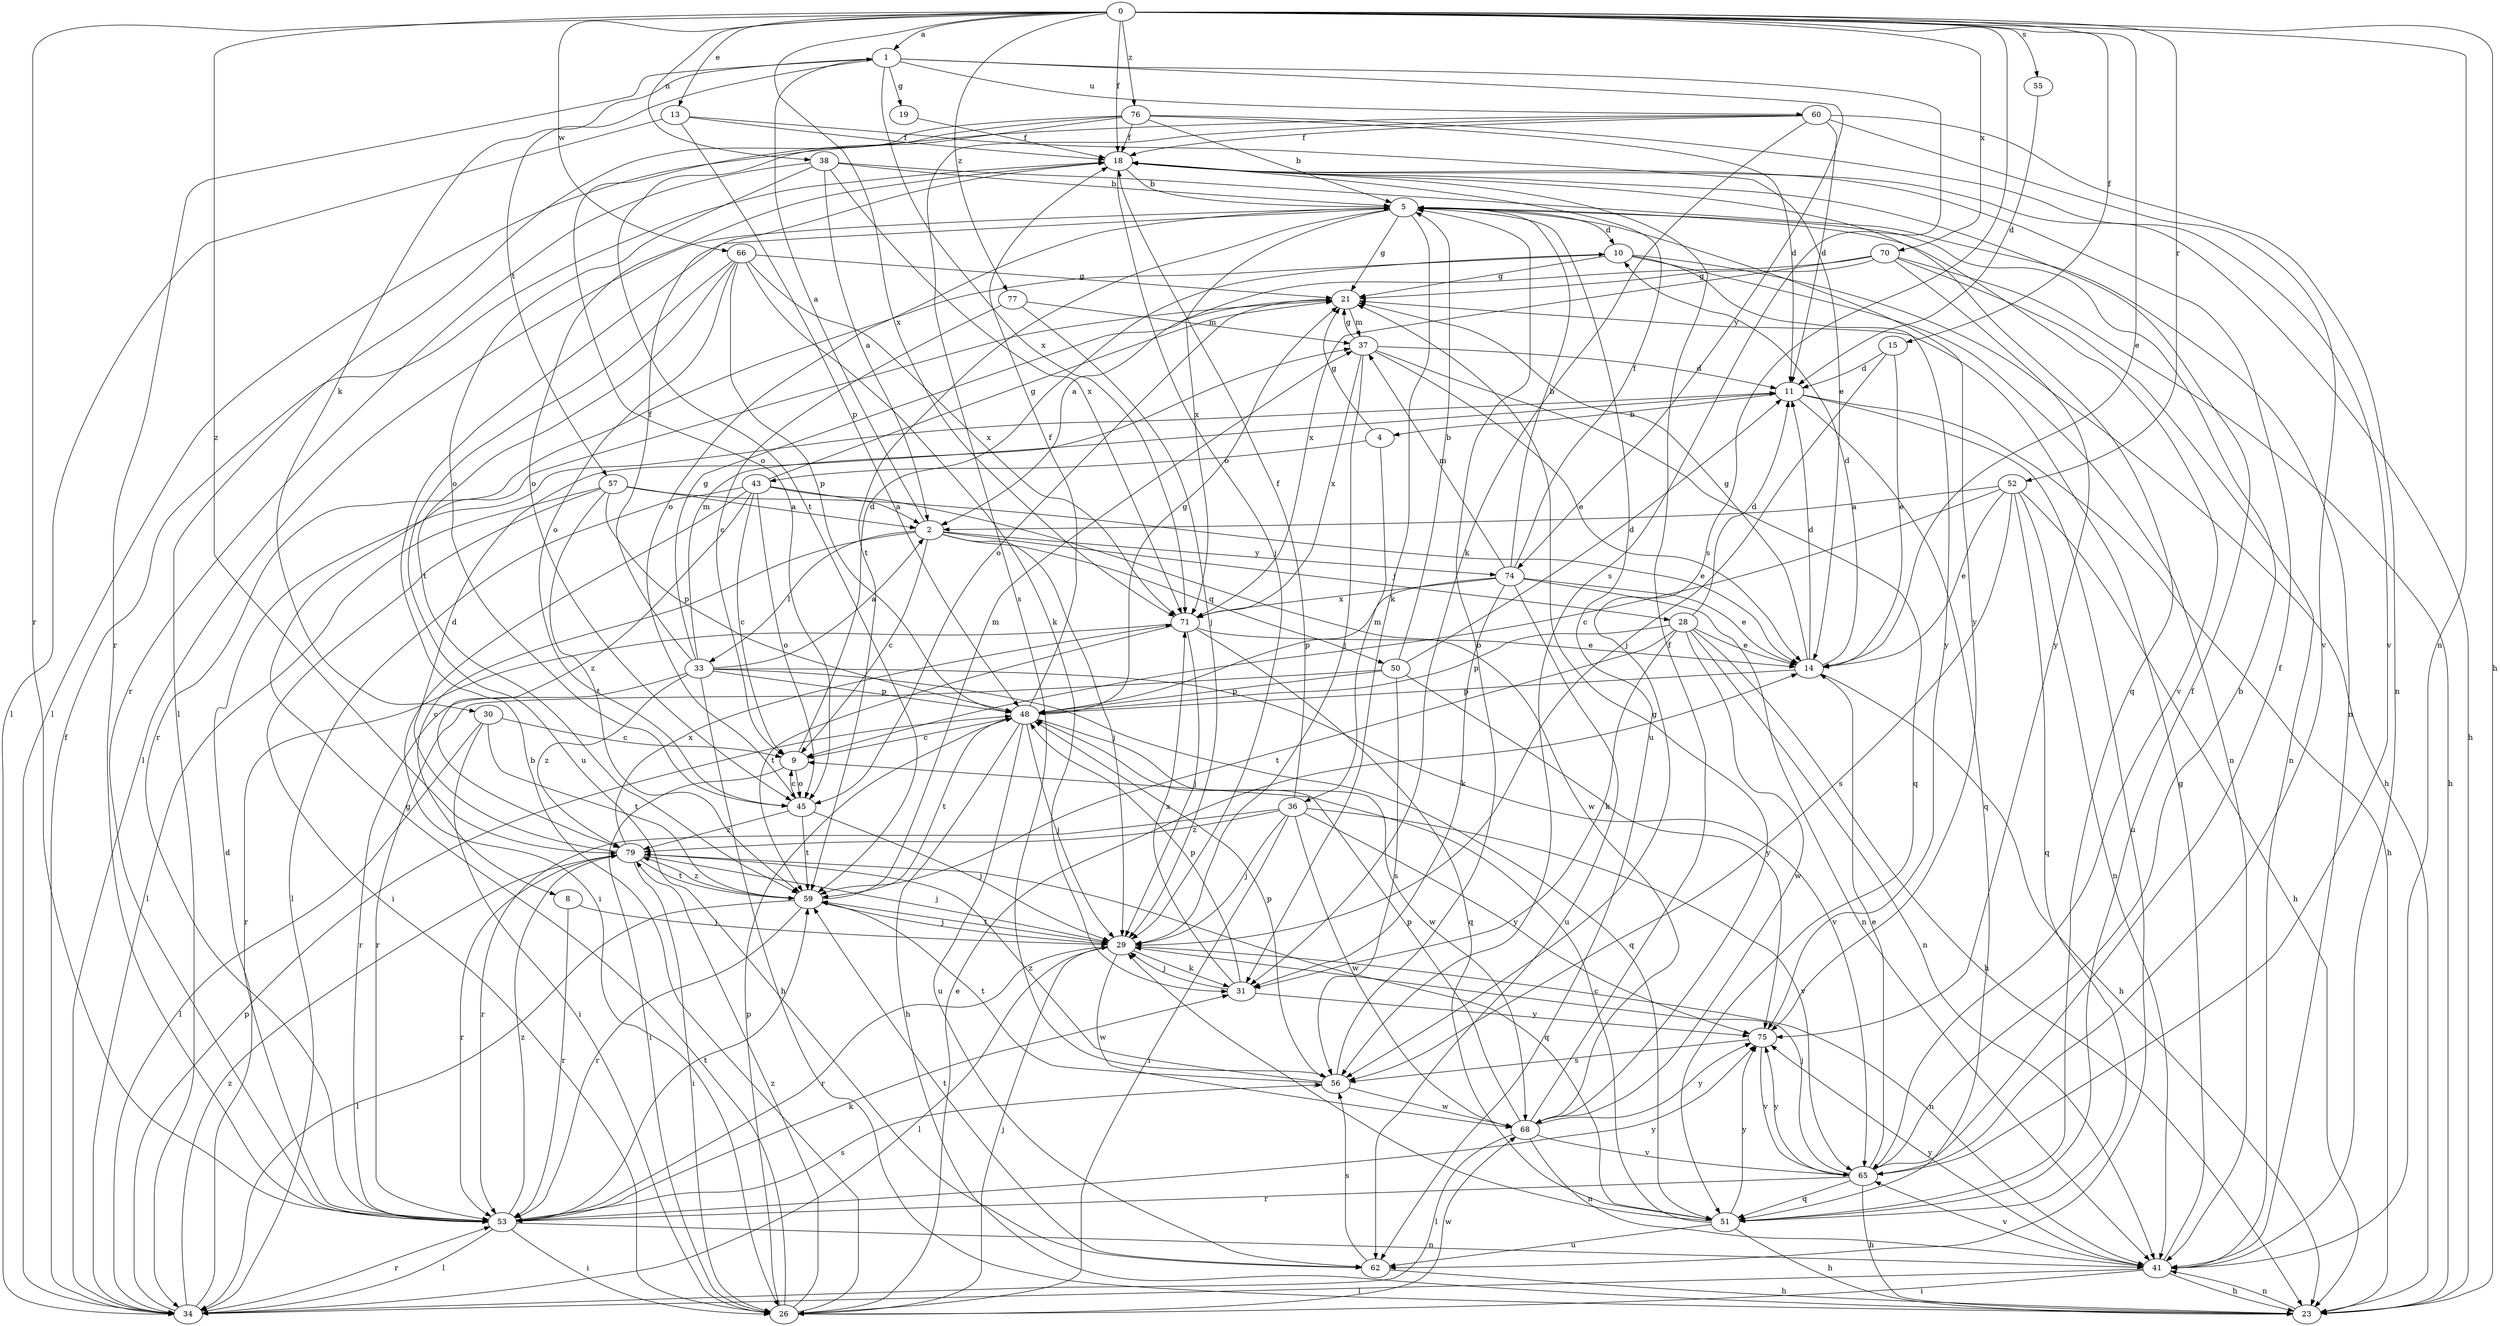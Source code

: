 strict digraph  {
0;
1;
2;
4;
5;
8;
9;
10;
11;
13;
14;
15;
18;
19;
21;
23;
26;
28;
29;
30;
31;
33;
34;
36;
37;
38;
41;
43;
45;
48;
50;
51;
52;
53;
55;
56;
57;
59;
60;
62;
65;
66;
68;
70;
71;
74;
75;
76;
77;
79;
0 -> 1  [label=a];
0 -> 13  [label=e];
0 -> 14  [label=e];
0 -> 15  [label=f];
0 -> 18  [label=f];
0 -> 23  [label=h];
0 -> 38  [label=n];
0 -> 41  [label=n];
0 -> 52  [label=r];
0 -> 53  [label=r];
0 -> 55  [label=s];
0 -> 56  [label=s];
0 -> 66  [label=w];
0 -> 70  [label=x];
0 -> 71  [label=x];
0 -> 76  [label=z];
0 -> 77  [label=z];
0 -> 79  [label=z];
1 -> 19  [label=g];
1 -> 30  [label=k];
1 -> 53  [label=r];
1 -> 56  [label=s];
1 -> 57  [label=t];
1 -> 60  [label=u];
1 -> 71  [label=x];
1 -> 74  [label=y];
2 -> 1  [label=a];
2 -> 8  [label=c];
2 -> 9  [label=c];
2 -> 28  [label=j];
2 -> 29  [label=j];
2 -> 33  [label=l];
2 -> 50  [label=q];
2 -> 74  [label=y];
4 -> 21  [label=g];
4 -> 36  [label=m];
4 -> 43  [label=o];
5 -> 10  [label=d];
5 -> 21  [label=g];
5 -> 31  [label=k];
5 -> 34  [label=l];
5 -> 45  [label=o];
5 -> 59  [label=t];
5 -> 62  [label=u];
5 -> 65  [label=v];
5 -> 71  [label=x];
5 -> 75  [label=y];
8 -> 29  [label=j];
8 -> 53  [label=r];
9 -> 10  [label=d];
9 -> 26  [label=i];
9 -> 45  [label=o];
10 -> 21  [label=g];
10 -> 23  [label=h];
10 -> 41  [label=n];
10 -> 53  [label=r];
10 -> 75  [label=y];
11 -> 4  [label=b];
11 -> 23  [label=h];
11 -> 51  [label=q];
11 -> 62  [label=u];
13 -> 14  [label=e];
13 -> 18  [label=f];
13 -> 34  [label=l];
13 -> 48  [label=p];
14 -> 10  [label=d];
14 -> 11  [label=d];
14 -> 21  [label=g];
14 -> 23  [label=h];
14 -> 48  [label=p];
15 -> 11  [label=d];
15 -> 14  [label=e];
15 -> 29  [label=j];
18 -> 5  [label=b];
18 -> 23  [label=h];
18 -> 29  [label=j];
18 -> 45  [label=o];
18 -> 51  [label=q];
19 -> 18  [label=f];
21 -> 37  [label=m];
21 -> 45  [label=o];
23 -> 41  [label=n];
26 -> 5  [label=b];
26 -> 14  [label=e];
26 -> 21  [label=g];
26 -> 29  [label=j];
26 -> 48  [label=p];
26 -> 68  [label=w];
26 -> 79  [label=z];
28 -> 11  [label=d];
28 -> 14  [label=e];
28 -> 23  [label=h];
28 -> 31  [label=k];
28 -> 41  [label=n];
28 -> 48  [label=p];
28 -> 59  [label=t];
28 -> 68  [label=w];
29 -> 31  [label=k];
29 -> 34  [label=l];
29 -> 41  [label=n];
29 -> 53  [label=r];
29 -> 59  [label=t];
29 -> 68  [label=w];
30 -> 9  [label=c];
30 -> 26  [label=i];
30 -> 34  [label=l];
30 -> 59  [label=t];
31 -> 29  [label=j];
31 -> 48  [label=p];
31 -> 71  [label=x];
31 -> 75  [label=y];
33 -> 2  [label=a];
33 -> 18  [label=f];
33 -> 21  [label=g];
33 -> 23  [label=h];
33 -> 37  [label=m];
33 -> 48  [label=p];
33 -> 51  [label=q];
33 -> 53  [label=r];
33 -> 65  [label=v];
33 -> 79  [label=z];
34 -> 11  [label=d];
34 -> 18  [label=f];
34 -> 48  [label=p];
34 -> 53  [label=r];
34 -> 79  [label=z];
36 -> 18  [label=f];
36 -> 26  [label=i];
36 -> 29  [label=j];
36 -> 53  [label=r];
36 -> 65  [label=v];
36 -> 68  [label=w];
36 -> 75  [label=y];
36 -> 79  [label=z];
37 -> 11  [label=d];
37 -> 14  [label=e];
37 -> 21  [label=g];
37 -> 29  [label=j];
37 -> 51  [label=q];
37 -> 71  [label=x];
38 -> 2  [label=a];
38 -> 5  [label=b];
38 -> 41  [label=n];
38 -> 45  [label=o];
38 -> 53  [label=r];
38 -> 71  [label=x];
41 -> 21  [label=g];
41 -> 23  [label=h];
41 -> 26  [label=i];
41 -> 34  [label=l];
41 -> 65  [label=v];
41 -> 75  [label=y];
43 -> 2  [label=a];
43 -> 9  [label=c];
43 -> 21  [label=g];
43 -> 26  [label=i];
43 -> 34  [label=l];
43 -> 45  [label=o];
43 -> 68  [label=w];
43 -> 79  [label=z];
45 -> 9  [label=c];
45 -> 29  [label=j];
45 -> 59  [label=t];
45 -> 79  [label=z];
48 -> 9  [label=c];
48 -> 18  [label=f];
48 -> 21  [label=g];
48 -> 23  [label=h];
48 -> 29  [label=j];
48 -> 59  [label=t];
48 -> 62  [label=u];
48 -> 68  [label=w];
50 -> 5  [label=b];
50 -> 11  [label=d];
50 -> 48  [label=p];
50 -> 53  [label=r];
50 -> 56  [label=s];
50 -> 75  [label=y];
51 -> 9  [label=c];
51 -> 18  [label=f];
51 -> 23  [label=h];
51 -> 29  [label=j];
51 -> 62  [label=u];
51 -> 75  [label=y];
52 -> 2  [label=a];
52 -> 9  [label=c];
52 -> 14  [label=e];
52 -> 23  [label=h];
52 -> 41  [label=n];
52 -> 51  [label=q];
52 -> 56  [label=s];
53 -> 26  [label=i];
53 -> 31  [label=k];
53 -> 34  [label=l];
53 -> 41  [label=n];
53 -> 56  [label=s];
53 -> 59  [label=t];
53 -> 75  [label=y];
53 -> 79  [label=z];
55 -> 11  [label=d];
56 -> 5  [label=b];
56 -> 48  [label=p];
56 -> 59  [label=t];
56 -> 68  [label=w];
56 -> 79  [label=z];
57 -> 2  [label=a];
57 -> 14  [label=e];
57 -> 26  [label=i];
57 -> 34  [label=l];
57 -> 48  [label=p];
57 -> 59  [label=t];
59 -> 29  [label=j];
59 -> 34  [label=l];
59 -> 37  [label=m];
59 -> 53  [label=r];
59 -> 79  [label=z];
60 -> 11  [label=d];
60 -> 18  [label=f];
60 -> 31  [label=k];
60 -> 34  [label=l];
60 -> 41  [label=n];
60 -> 56  [label=s];
60 -> 65  [label=v];
62 -> 23  [label=h];
62 -> 56  [label=s];
62 -> 59  [label=t];
65 -> 5  [label=b];
65 -> 14  [label=e];
65 -> 18  [label=f];
65 -> 23  [label=h];
65 -> 29  [label=j];
65 -> 51  [label=q];
65 -> 53  [label=r];
65 -> 75  [label=y];
66 -> 21  [label=g];
66 -> 31  [label=k];
66 -> 45  [label=o];
66 -> 48  [label=p];
66 -> 59  [label=t];
66 -> 62  [label=u];
66 -> 71  [label=x];
68 -> 18  [label=f];
68 -> 21  [label=g];
68 -> 34  [label=l];
68 -> 41  [label=n];
68 -> 48  [label=p];
68 -> 65  [label=v];
68 -> 75  [label=y];
70 -> 2  [label=a];
70 -> 21  [label=g];
70 -> 23  [label=h];
70 -> 41  [label=n];
70 -> 71  [label=x];
70 -> 75  [label=y];
71 -> 14  [label=e];
71 -> 29  [label=j];
71 -> 51  [label=q];
71 -> 53  [label=r];
71 -> 59  [label=t];
74 -> 5  [label=b];
74 -> 14  [label=e];
74 -> 18  [label=f];
74 -> 31  [label=k];
74 -> 37  [label=m];
74 -> 41  [label=n];
74 -> 48  [label=p];
74 -> 62  [label=u];
74 -> 71  [label=x];
75 -> 56  [label=s];
75 -> 65  [label=v];
76 -> 5  [label=b];
76 -> 11  [label=d];
76 -> 18  [label=f];
76 -> 34  [label=l];
76 -> 45  [label=o];
76 -> 59  [label=t];
76 -> 65  [label=v];
77 -> 9  [label=c];
77 -> 29  [label=j];
77 -> 37  [label=m];
79 -> 11  [label=d];
79 -> 26  [label=i];
79 -> 29  [label=j];
79 -> 51  [label=q];
79 -> 53  [label=r];
79 -> 59  [label=t];
79 -> 71  [label=x];
}
